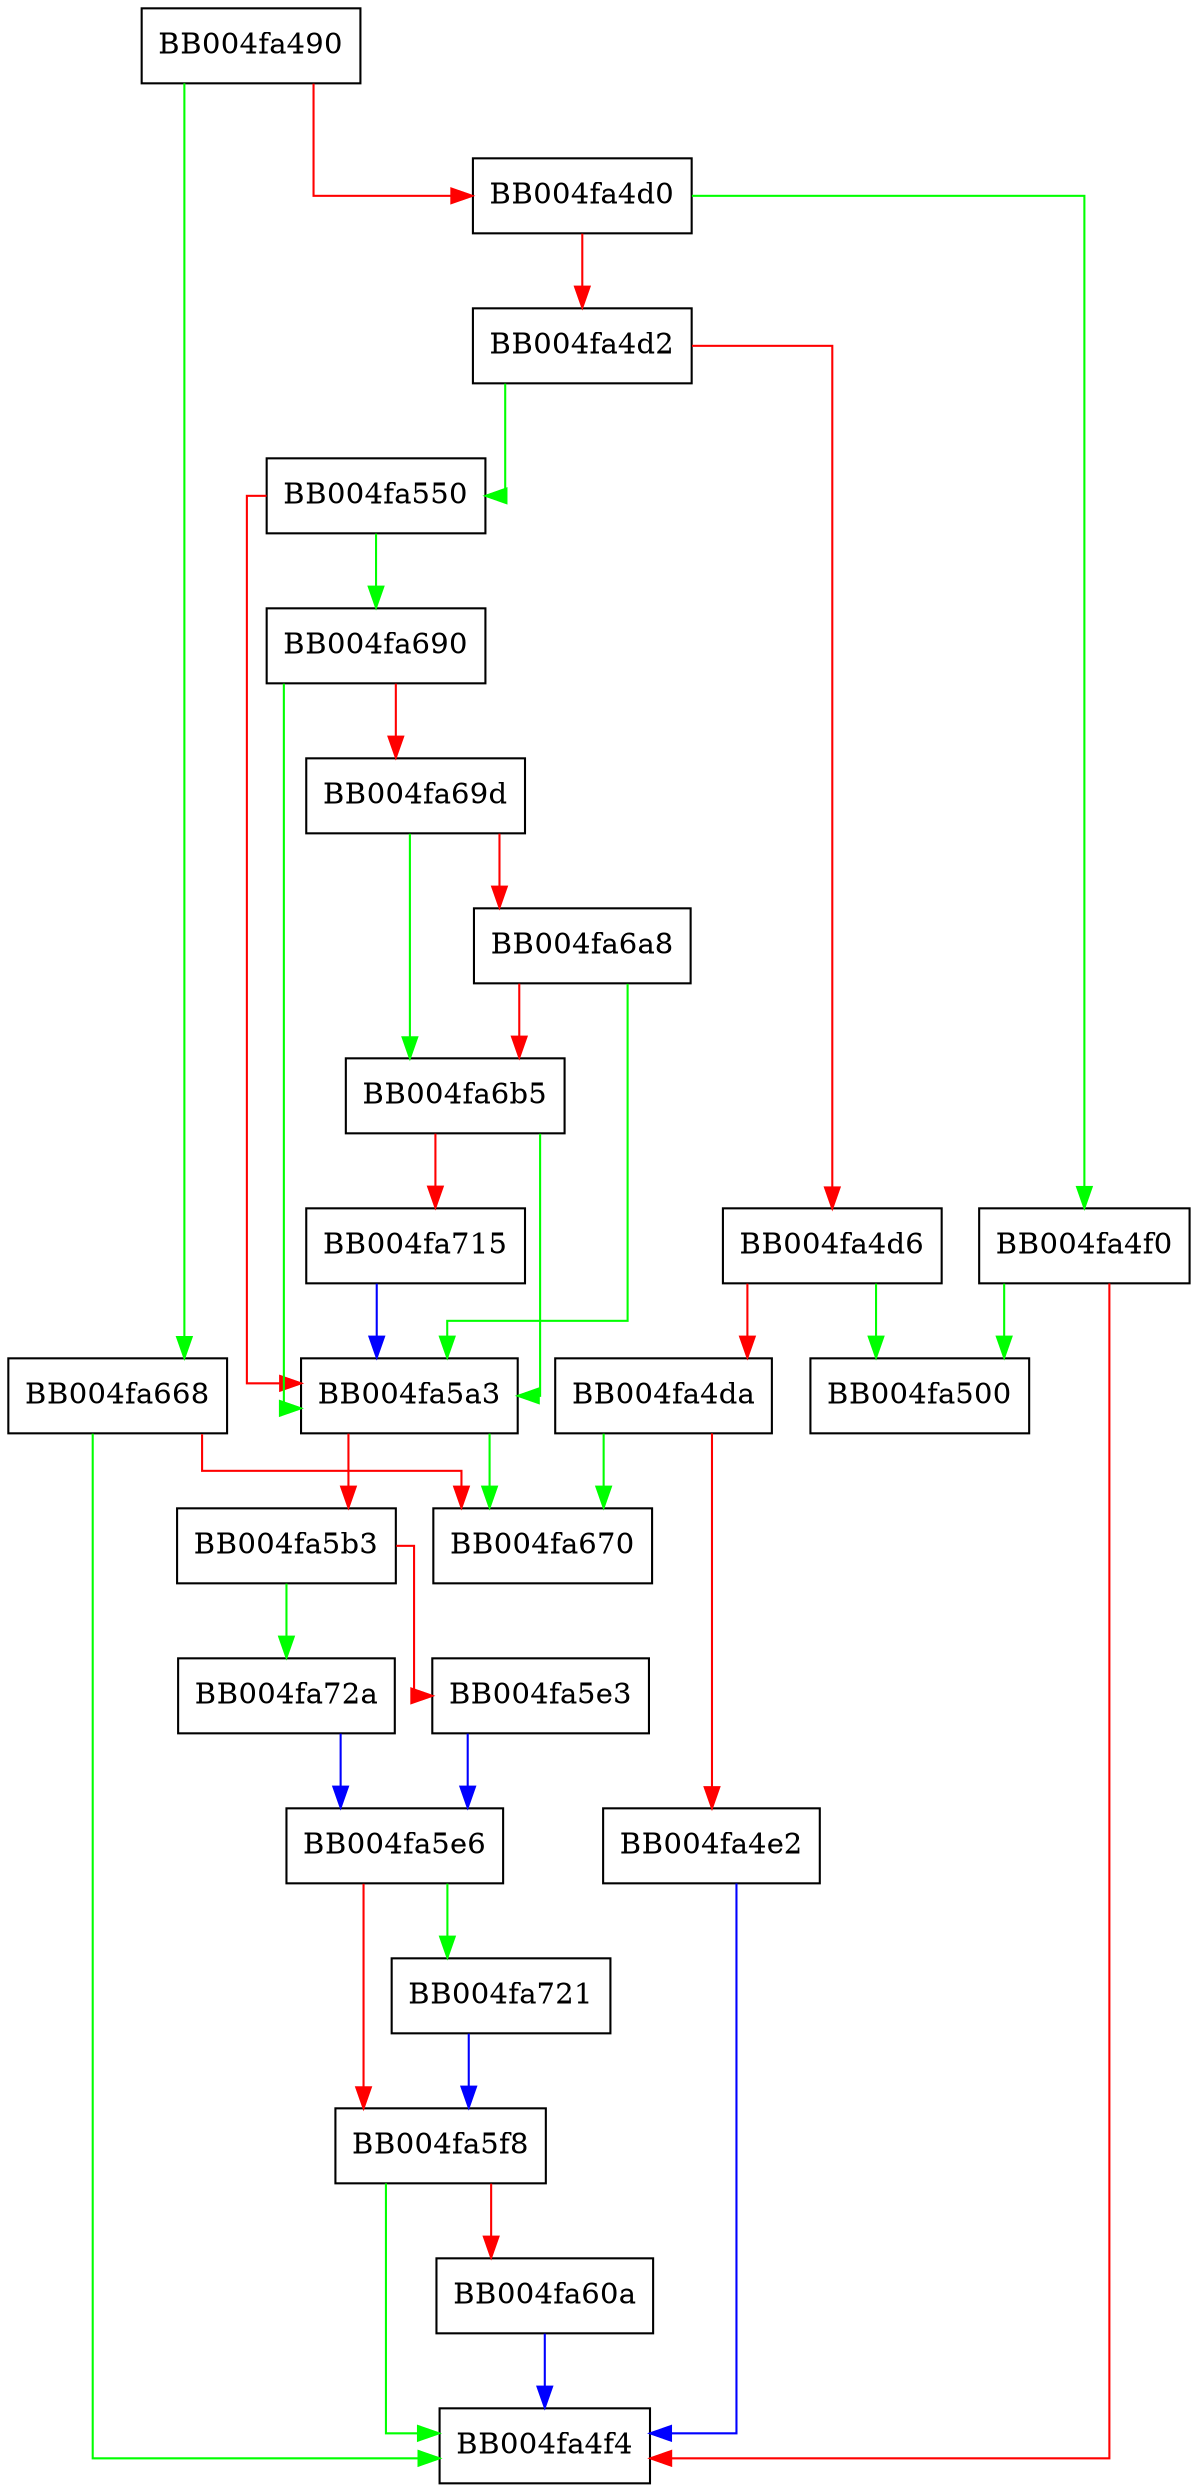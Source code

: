 digraph ossl_quic_channel_on_stateless_reset {
  node [shape="box"];
  graph [splines=ortho];
  BB004fa490 -> BB004fa668 [color="green"];
  BB004fa490 -> BB004fa4d0 [color="red"];
  BB004fa4d0 -> BB004fa4f0 [color="green"];
  BB004fa4d0 -> BB004fa4d2 [color="red"];
  BB004fa4d2 -> BB004fa550 [color="green"];
  BB004fa4d2 -> BB004fa4d6 [color="red"];
  BB004fa4d6 -> BB004fa500 [color="green"];
  BB004fa4d6 -> BB004fa4da [color="red"];
  BB004fa4da -> BB004fa670 [color="green"];
  BB004fa4da -> BB004fa4e2 [color="red"];
  BB004fa4e2 -> BB004fa4f4 [color="blue"];
  BB004fa4f0 -> BB004fa500 [color="green"];
  BB004fa4f0 -> BB004fa4f4 [color="red"];
  BB004fa550 -> BB004fa690 [color="green"];
  BB004fa550 -> BB004fa5a3 [color="red"];
  BB004fa5a3 -> BB004fa670 [color="green"];
  BB004fa5a3 -> BB004fa5b3 [color="red"];
  BB004fa5b3 -> BB004fa72a [color="green"];
  BB004fa5b3 -> BB004fa5e3 [color="red"];
  BB004fa5e3 -> BB004fa5e6 [color="blue"];
  BB004fa5e6 -> BB004fa721 [color="green"];
  BB004fa5e6 -> BB004fa5f8 [color="red"];
  BB004fa5f8 -> BB004fa4f4 [color="green"];
  BB004fa5f8 -> BB004fa60a [color="red"];
  BB004fa60a -> BB004fa4f4 [color="blue"];
  BB004fa668 -> BB004fa4f4 [color="green"];
  BB004fa668 -> BB004fa670 [color="red"];
  BB004fa690 -> BB004fa5a3 [color="green"];
  BB004fa690 -> BB004fa69d [color="red"];
  BB004fa69d -> BB004fa6b5 [color="green"];
  BB004fa69d -> BB004fa6a8 [color="red"];
  BB004fa6a8 -> BB004fa5a3 [color="green"];
  BB004fa6a8 -> BB004fa6b5 [color="red"];
  BB004fa6b5 -> BB004fa5a3 [color="green"];
  BB004fa6b5 -> BB004fa715 [color="red"];
  BB004fa715 -> BB004fa5a3 [color="blue"];
  BB004fa721 -> BB004fa5f8 [color="blue"];
  BB004fa72a -> BB004fa5e6 [color="blue"];
}